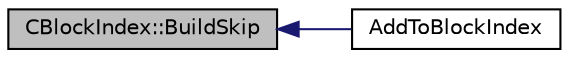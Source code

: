 digraph "CBlockIndex::BuildSkip"
{
  edge [fontname="Helvetica",fontsize="10",labelfontname="Helvetica",labelfontsize="10"];
  node [fontname="Helvetica",fontsize="10",shape=record];
  rankdir="LR";
  Node13 [label="CBlockIndex::BuildSkip",height=0.2,width=0.4,color="black", fillcolor="grey75", style="filled", fontcolor="black"];
  Node13 -> Node14 [dir="back",color="midnightblue",fontsize="10",style="solid",fontname="Helvetica"];
  Node14 [label="AddToBlockIndex",height=0.2,width=0.4,color="black", fillcolor="white", style="filled",URL="$main_8cpp.html#acfdf6cde860f1f415882d69a562c40ee"];
}
